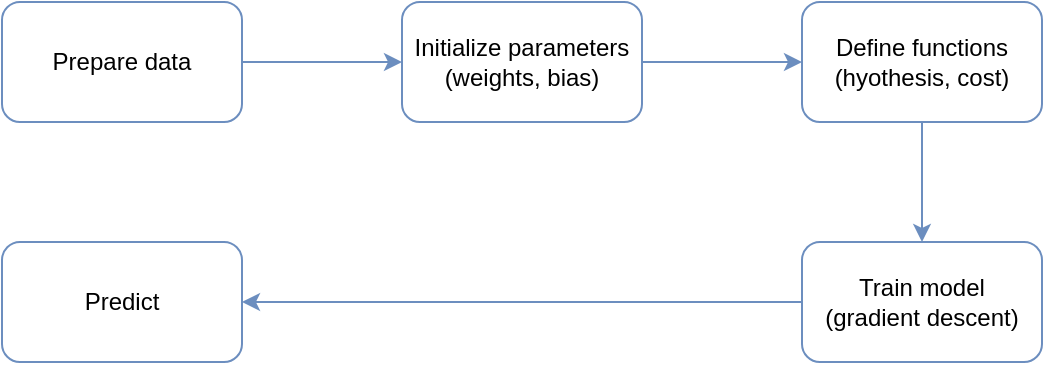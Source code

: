 <mxfile version="14.1.7" type="device" pages="2"><diagram id="GUIToDEip3i6pMpxhjyP" name="from scratch"><mxGraphModel dx="870" dy="682" grid="1" gridSize="10" guides="1" tooltips="1" connect="1" arrows="1" fold="1" page="1" pageScale="1" pageWidth="850" pageHeight="1100" math="0" shadow="0"><root><mxCell id="1H5E1FWpvUz4YQSr6IHE-0"/><mxCell id="1H5E1FWpvUz4YQSr6IHE-1" parent="1H5E1FWpvUz4YQSr6IHE-0"/><mxCell id="sCDR7bj5GZPFrVdWDkbd-0" value="" style="edgeStyle=orthogonalEdgeStyle;rounded=0;orthogonalLoop=1;jettySize=auto;html=1;fillColor=#dae8fc;strokeColor=#6c8ebf;" parent="1H5E1FWpvUz4YQSr6IHE-1" source="sCDR7bj5GZPFrVdWDkbd-1" target="sCDR7bj5GZPFrVdWDkbd-3" edge="1"><mxGeometry relative="1" as="geometry"/></mxCell><mxCell id="sCDR7bj5GZPFrVdWDkbd-1" value="Prepare data" style="rounded=1;whiteSpace=wrap;html=1;strokeColor=#6c8ebf;fillColor=none;" parent="1H5E1FWpvUz4YQSr6IHE-1" vertex="1"><mxGeometry x="120" y="140" width="120" height="60" as="geometry"/></mxCell><mxCell id="sCDR7bj5GZPFrVdWDkbd-2" value="" style="edgeStyle=orthogonalEdgeStyle;rounded=0;orthogonalLoop=1;jettySize=auto;html=1;fillColor=#dae8fc;strokeColor=#6c8ebf;" parent="1H5E1FWpvUz4YQSr6IHE-1" source="sCDR7bj5GZPFrVdWDkbd-3" target="sCDR7bj5GZPFrVdWDkbd-5" edge="1"><mxGeometry relative="1" as="geometry"/></mxCell><mxCell id="sCDR7bj5GZPFrVdWDkbd-3" value="Initialize parameters (weights, bias)" style="rounded=1;whiteSpace=wrap;html=1;strokeColor=#6c8ebf;fillColor=none;" parent="1H5E1FWpvUz4YQSr6IHE-1" vertex="1"><mxGeometry x="320" y="140" width="120" height="60" as="geometry"/></mxCell><mxCell id="sCDR7bj5GZPFrVdWDkbd-4" value="" style="edgeStyle=orthogonalEdgeStyle;rounded=0;orthogonalLoop=1;jettySize=auto;html=1;fillColor=#dae8fc;strokeColor=#6c8ebf;" parent="1H5E1FWpvUz4YQSr6IHE-1" source="sCDR7bj5GZPFrVdWDkbd-5" target="sCDR7bj5GZPFrVdWDkbd-6" edge="1"><mxGeometry relative="1" as="geometry"/></mxCell><mxCell id="sCDR7bj5GZPFrVdWDkbd-5" value="Define functions (hyothesis, cost)" style="rounded=1;whiteSpace=wrap;html=1;strokeColor=#6c8ebf;fillColor=none;" parent="1H5E1FWpvUz4YQSr6IHE-1" vertex="1"><mxGeometry x="520" y="140" width="120" height="60" as="geometry"/></mxCell><mxCell id="hT8Vh5pJ6ajSLRlFaXrn-1" value="" style="edgeStyle=orthogonalEdgeStyle;rounded=0;orthogonalLoop=1;jettySize=auto;html=1;fillColor=#dae8fc;strokeColor=#6c8ebf;" parent="1H5E1FWpvUz4YQSr6IHE-1" source="sCDR7bj5GZPFrVdWDkbd-6" target="hT8Vh5pJ6ajSLRlFaXrn-0" edge="1"><mxGeometry relative="1" as="geometry"/></mxCell><mxCell id="sCDR7bj5GZPFrVdWDkbd-6" value="Train model&lt;br&gt;(gradient descent)" style="rounded=1;whiteSpace=wrap;html=1;strokeColor=#6c8ebf;fillColor=none;" parent="1H5E1FWpvUz4YQSr6IHE-1" vertex="1"><mxGeometry x="520" y="260" width="120" height="60" as="geometry"/></mxCell><mxCell id="hT8Vh5pJ6ajSLRlFaXrn-0" value="Predict" style="rounded=1;whiteSpace=wrap;html=1;strokeColor=#6c8ebf;fillColor=none;" parent="1H5E1FWpvUz4YQSr6IHE-1" vertex="1"><mxGeometry x="120" y="260" width="120" height="60" as="geometry"/></mxCell></root></mxGraphModel></diagram><diagram id="203HJVZ78_EPS2iNn5OZ" name="PyTorch built-ins"><mxGraphModel dx="870" dy="682" grid="1" gridSize="10" guides="1" tooltips="1" connect="1" arrows="1" fold="1" page="1" pageScale="1" pageWidth="850" pageHeight="1100" math="0" shadow="0"><root><mxCell id="0"/><mxCell id="1" parent="0"/><mxCell id="EywHaFSKnvewQYxNFOux-7" value="" style="edgeStyle=orthogonalEdgeStyle;rounded=0;orthogonalLoop=1;jettySize=auto;html=1;fillColor=#dae8fc;strokeColor=#6c8ebf;entryX=0;entryY=0.5;entryDx=0;entryDy=0;" parent="1" source="EywHaFSKnvewQYxNFOux-1" target="EywHaFSKnvewQYxNFOux-3" edge="1"><mxGeometry relative="1" as="geometry"><mxPoint x="360" y="170" as="targetPoint"/></mxGeometry></mxCell><mxCell id="EywHaFSKnvewQYxNFOux-1" value="Prepare data" style="rounded=1;whiteSpace=wrap;html=1;strokeColor=#6c8ebf;fillColor=none;" parent="1" vertex="1"><mxGeometry x="160" y="140" width="120" height="60" as="geometry"/></mxCell><mxCell id="EywHaFSKnvewQYxNFOux-9" value="" style="edgeStyle=orthogonalEdgeStyle;rounded=0;orthogonalLoop=1;jettySize=auto;html=1;fillColor=#dae8fc;strokeColor=#6c8ebf;" parent="1" source="EywHaFSKnvewQYxNFOux-3" target="EywHaFSKnvewQYxNFOux-4" edge="1"><mxGeometry relative="1" as="geometry"/></mxCell><mxCell id="EywHaFSKnvewQYxNFOux-3" value="Define functions (hypothesis, cost)" style="rounded=1;whiteSpace=wrap;html=1;strokeColor=#6c8ebf;fillColor=none;" parent="1" vertex="1"><mxGeometry x="360" y="140" width="120" height="60" as="geometry"/></mxCell><mxCell id="EywHaFSKnvewQYxNFOux-10" value="" style="edgeStyle=orthogonalEdgeStyle;rounded=0;orthogonalLoop=1;jettySize=auto;html=1;fillColor=#dae8fc;strokeColor=#6c8ebf;" parent="1" source="EywHaFSKnvewQYxNFOux-4" target="EywHaFSKnvewQYxNFOux-5" edge="1"><mxGeometry relative="1" as="geometry"/></mxCell><mxCell id="EywHaFSKnvewQYxNFOux-4" value="Define optimizer (gradient descent)" style="rounded=1;whiteSpace=wrap;html=1;strokeColor=#6c8ebf;fillColor=none;" parent="1" vertex="1"><mxGeometry x="560" y="140" width="120" height="60" as="geometry"/></mxCell><mxCell id="EywHaFSKnvewQYxNFOux-11" value="" style="edgeStyle=orthogonalEdgeStyle;rounded=0;orthogonalLoop=1;jettySize=auto;html=1;fillColor=#dae8fc;strokeColor=#6c8ebf;" parent="1" source="EywHaFSKnvewQYxNFOux-5" target="EywHaFSKnvewQYxNFOux-6" edge="1"><mxGeometry relative="1" as="geometry"/></mxCell><mxCell id="EywHaFSKnvewQYxNFOux-5" value="Train model" style="rounded=1;whiteSpace=wrap;html=1;strokeColor=#6c8ebf;fillColor=none;" parent="1" vertex="1"><mxGeometry x="560" y="260" width="120" height="60" as="geometry"/></mxCell><mxCell id="EywHaFSKnvewQYxNFOux-6" value="Predict" style="rounded=1;whiteSpace=wrap;html=1;strokeColor=#6c8ebf;fillColor=none;" parent="1" vertex="1"><mxGeometry x="160" y="260" width="120" height="60" as="geometry"/></mxCell></root></mxGraphModel></diagram></mxfile>
